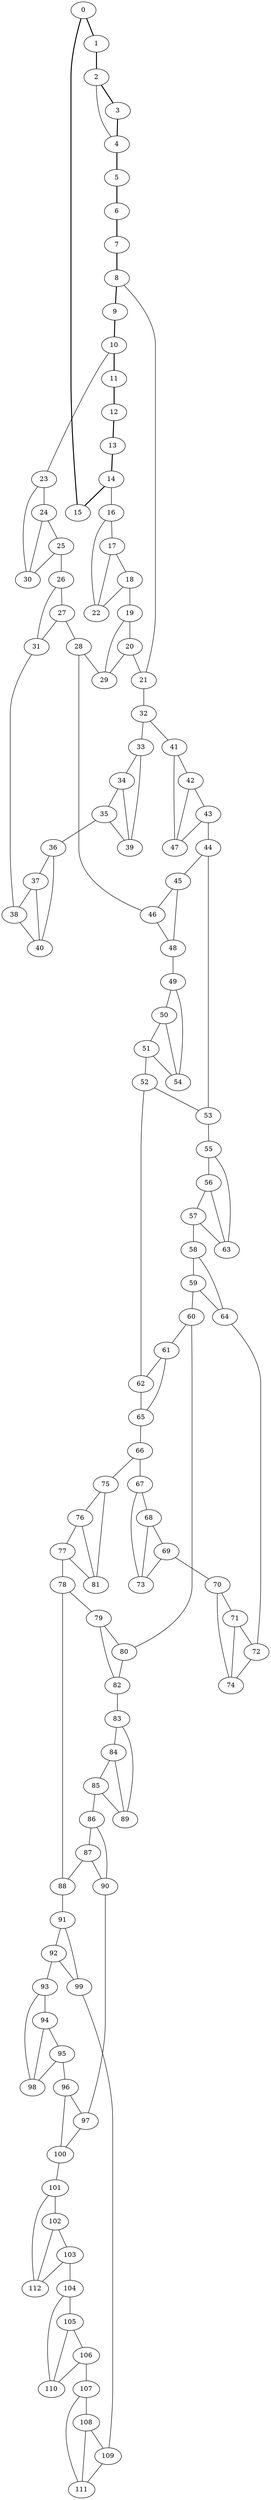 //Inside of this graph isn't 3-connected
graph G {
0 [ pos = " 30.00,0.00!" ];
0 -- 1[style=bold];
0 -- 15[style=bold];
1 [ pos = " 27.72,11.48!" ];
1 -- 2[style=bold];
2 [ pos = " 21.21,21.21!" ];
2 -- 3[style=bold];
2 -- 4;
3 [ pos = " 11.48,27.72!" ];
3 -- 4[style=bold];
4 [ pos = " 0.00,30.00!" ];
4 -- 5[style=bold];
5 [ pos = " -11.48,27.72!" ];
5 -- 6[style=bold];
6 [ pos = " -21.21,21.21!" ];
6 -- 7[style=bold];
7 [ pos = " -27.72,11.48!" ];
7 -- 8[style=bold];
8 [ pos = " -30.00,0.00!" ];
8 -- 9[style=bold];
8 -- 21;
9 [ pos = " -27.72,-11.48!" ];
9 -- 10[style=bold];
10 [ pos = " -21.21,-21.21!" ];
10 -- 11[style=bold];
10 -- 23;
11 [ pos = " -11.48,-27.72!" ];
11 -- 12[style=bold];
12 [ pos = " 0.00,-30.00!" ];
12 -- 13[style=bold];
13 [ pos = " 11.48,-27.72!" ];
13 -- 14[style=bold];
14 [ pos = " 21.21,-21.21!" ];
14 -- 15[style=bold];
14 -- 16;
15 [ pos = " 27.72,-11.48!" ];
16 -- 17;
16 -- 22;
17 -- 18;
17 -- 22;
18 -- 19;
18 -- 22;
19 -- 20;
19 -- 29;
20 -- 21;
20 -- 29;
21 -- 32;
23 -- 24;
23 -- 30;
24 -- 25;
24 -- 30;
25 -- 26;
25 -- 30;
26 -- 27;
26 -- 31;
27 -- 28;
27 -- 31;
28 -- 29;
28 -- 46;
31 -- 38;
32 -- 33;
32 -- 41;
33 -- 34;
33 -- 39;
34 -- 35;
34 -- 39;
35 -- 36;
35 -- 39;
36 -- 37;
36 -- 40;
37 -- 38;
37 -- 40;
38 -- 40;
41 -- 42;
41 -- 47;
42 -- 43;
42 -- 47;
43 -- 44;
43 -- 47;
44 -- 45;
44 -- 53;
45 -- 46;
45 -- 48;
46 -- 48;
48 -- 49;
49 -- 50;
49 -- 54;
50 -- 51;
50 -- 54;
51 -- 52;
51 -- 54;
52 -- 53;
52 -- 62;
53 -- 55;
55 -- 56;
55 -- 63;
56 -- 57;
56 -- 63;
57 -- 58;
57 -- 63;
58 -- 59;
58 -- 64;
59 -- 60;
59 -- 64;
60 -- 61;
60 -- 80;
61 -- 62;
61 -- 65;
62 -- 65;
64 -- 72;
65 -- 66;
66 -- 67;
66 -- 75;
67 -- 68;
67 -- 73;
68 -- 69;
68 -- 73;
69 -- 70;
69 -- 73;
70 -- 71;
70 -- 74;
71 -- 72;
71 -- 74;
72 -- 74;
75 -- 76;
75 -- 81;
76 -- 77;
76 -- 81;
77 -- 78;
77 -- 81;
78 -- 79;
78 -- 88;
79 -- 80;
79 -- 82;
80 -- 82;
82 -- 83;
83 -- 84;
83 -- 89;
84 -- 85;
84 -- 89;
85 -- 86;
85 -- 89;
86 -- 87;
86 -- 90;
87 -- 88;
87 -- 90;
88 -- 91;
90 -- 97;
91 -- 92;
91 -- 99;
92 -- 93;
92 -- 99;
93 -- 94;
93 -- 98;
94 -- 95;
94 -- 98;
95 -- 96;
95 -- 98;
96 -- 97;
96 -- 100;
97 -- 100;
99 -- 109;
100 -- 101;
101 -- 102;
101 -- 112;
102 -- 103;
102 -- 112;
103 -- 104;
103 -- 112;
104 -- 105;
104 -- 110;
105 -- 106;
105 -- 110;
106 -- 107;
106 -- 110;
107 -- 108;
107 -- 111;
108 -- 109;
108 -- 111;
109 -- 111;
}
